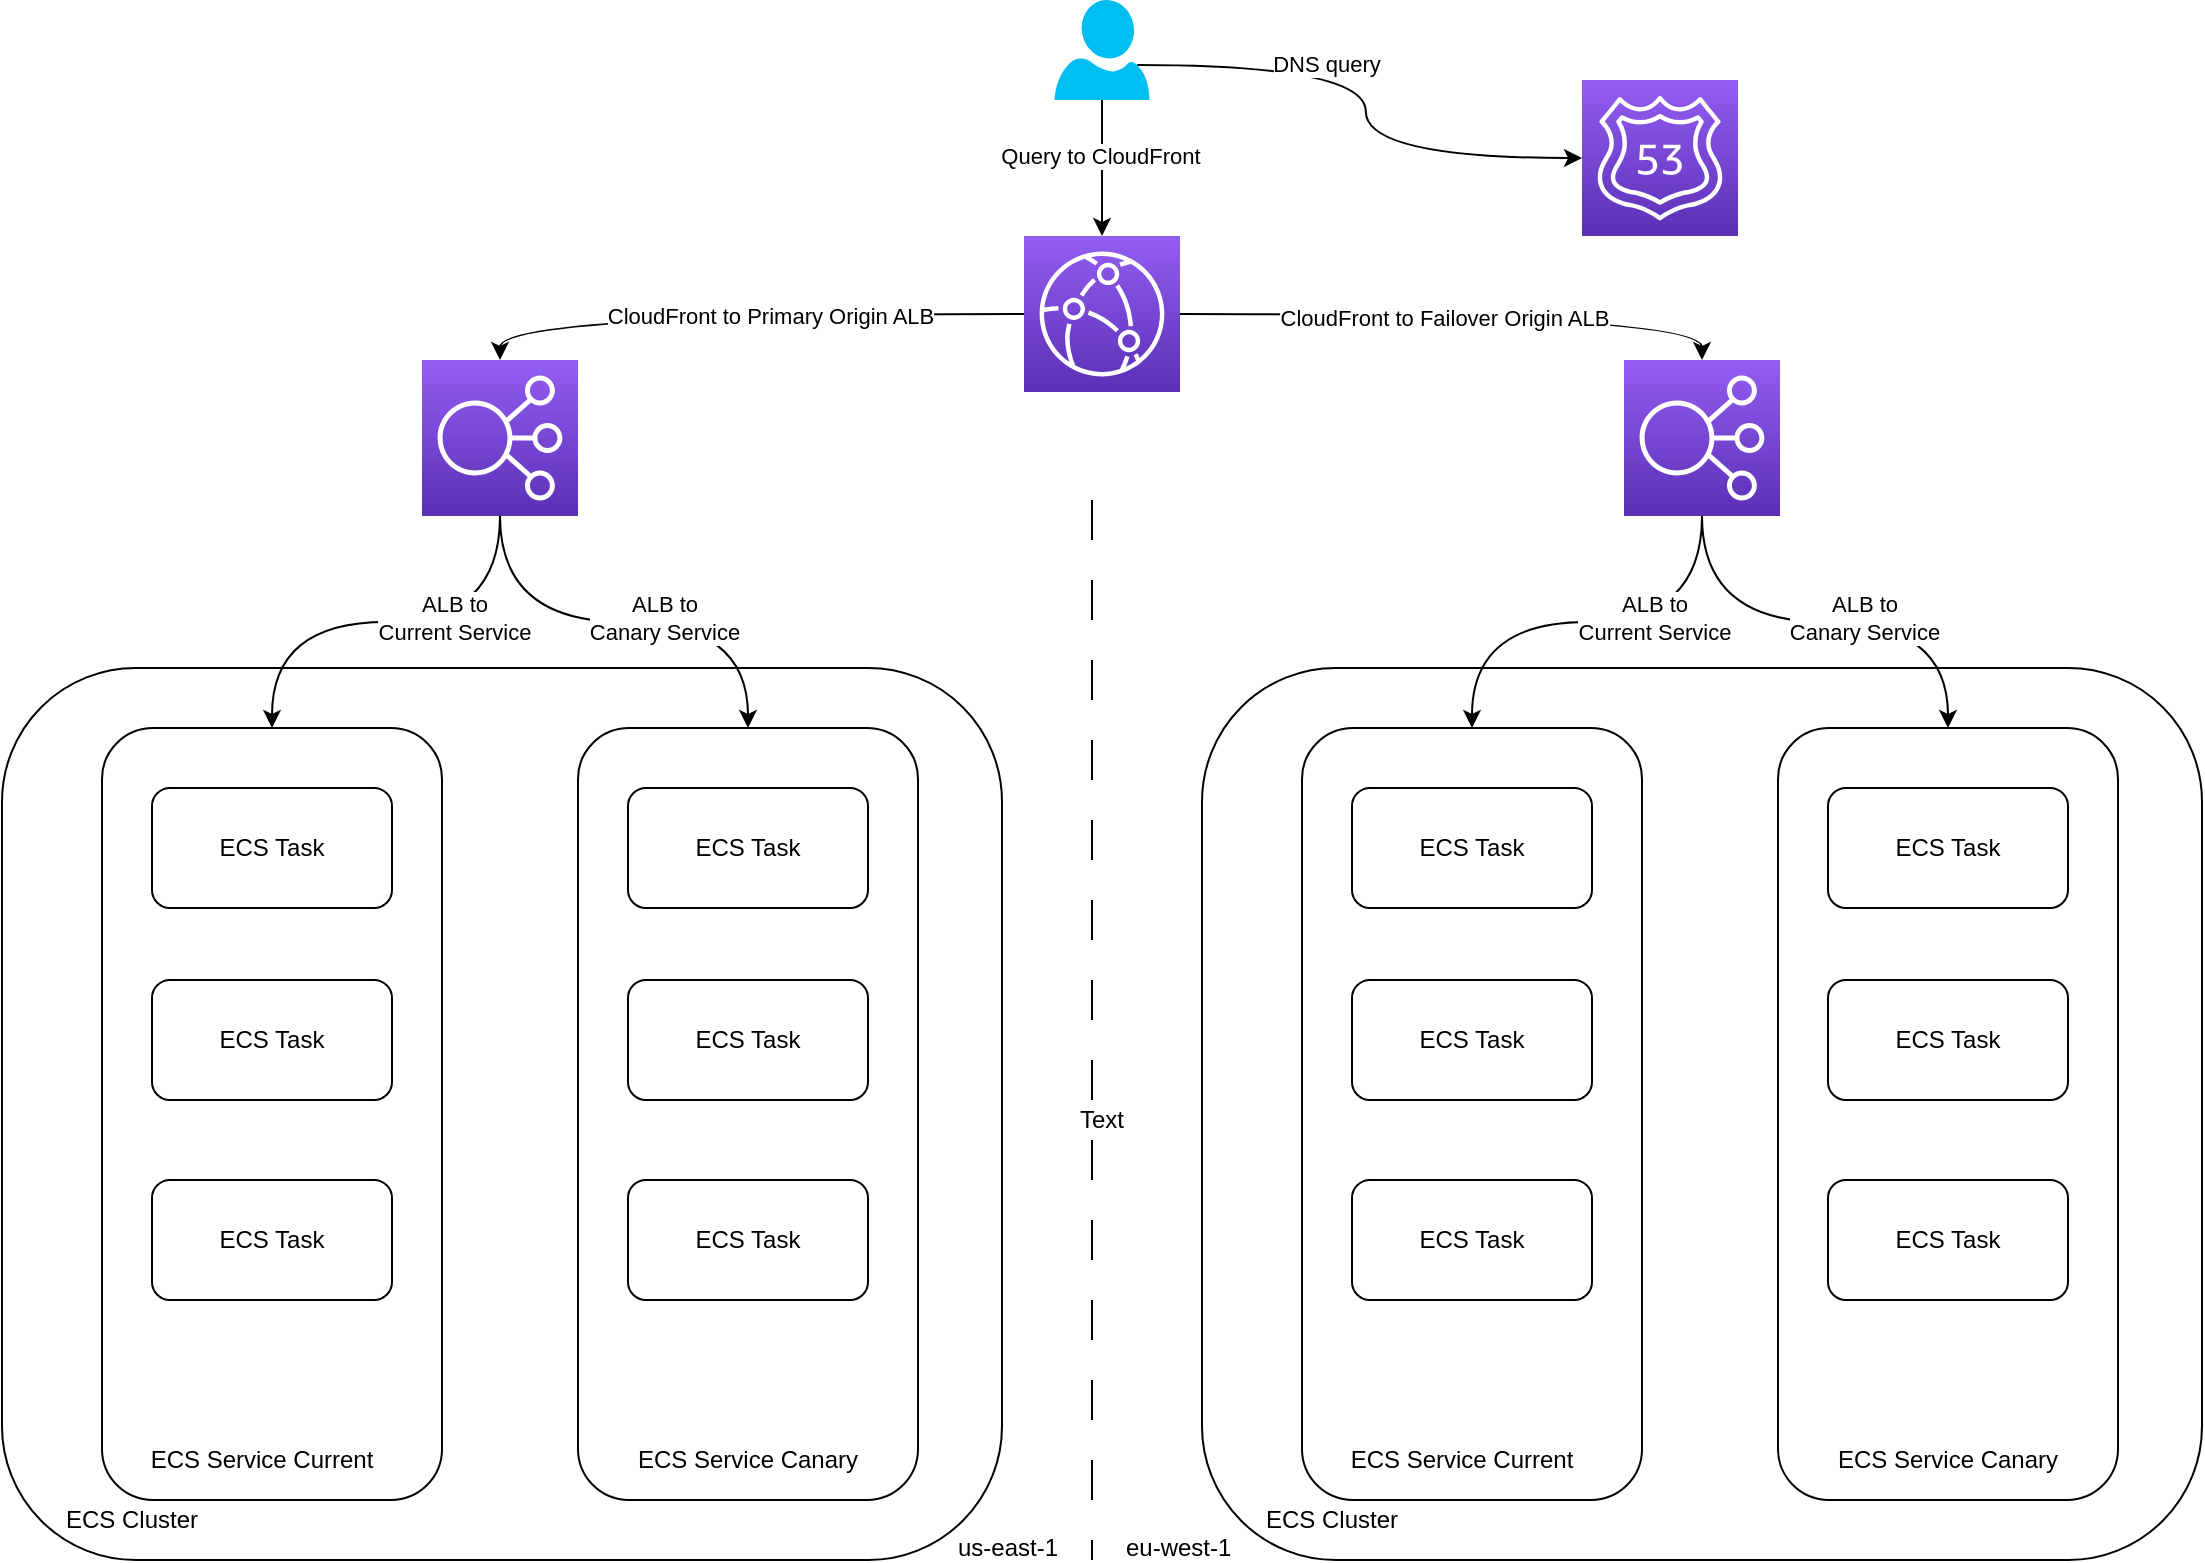 <mxfile version="14.3.0" type="device"><diagram id="2WIsawp7nmkzgMrdQz8m" name="Page-1"><mxGraphModel dx="2062" dy="1135" grid="1" gridSize="10" guides="1" tooltips="1" connect="1" arrows="1" fold="1" page="1" pageScale="1" pageWidth="1169" pageHeight="827" math="0" shadow="0"><root><mxCell id="0"/><mxCell id="1" parent="0"/><mxCell id="fHgE4lwdWyhglOOVYAwi-5" value="" style="line;strokeWidth=1;direction=south;html=1;dashed=1;dashPattern=20 20;" parent="1" vertex="1"><mxGeometry x="570" y="270" width="10" height="530" as="geometry"/></mxCell><mxCell id="fHgE4lwdWyhglOOVYAwi-6" value="us-east-1" style="text;align=right;" parent="1" vertex="1"><mxGeometry x="500" y="780" width="60" height="20" as="geometry"/></mxCell><mxCell id="fHgE4lwdWyhglOOVYAwi-7" value="eu-west-1" style="text;align=left;" parent="1" vertex="1"><mxGeometry x="590" y="780" width="60" height="20" as="geometry"/></mxCell><mxCell id="r2Rv35IqXxBrIvkSAIv_-2" value="" style="points=[[0,0,0],[0.25,0,0],[0.5,0,0],[0.75,0,0],[1,0,0],[0,1,0],[0.25,1,0],[0.5,1,0],[0.75,1,0],[1,1,0],[0,0.25,0],[0,0.5,0],[0,0.75,0],[1,0.25,0],[1,0.5,0],[1,0.75,0]];outlineConnect=0;fontColor=#232F3E;gradientColor=#945DF2;gradientDirection=north;fillColor=#5A30B5;strokeColor=#ffffff;dashed=0;verticalLabelPosition=bottom;verticalAlign=top;align=center;html=1;fontSize=12;fontStyle=0;aspect=fixed;shape=mxgraph.aws4.resourceIcon;resIcon=mxgraph.aws4.route_53;" vertex="1" parent="1"><mxGeometry x="820" y="60" width="78" height="78" as="geometry"/></mxCell><mxCell id="r2Rv35IqXxBrIvkSAIv_-42" style="edgeStyle=orthogonalEdgeStyle;rounded=0;orthogonalLoop=1;jettySize=auto;html=1;exitX=0;exitY=0.5;exitDx=0;exitDy=0;exitPerimeter=0;entryX=0.5;entryY=0;entryDx=0;entryDy=0;entryPerimeter=0;curved=1;" edge="1" parent="1" source="r2Rv35IqXxBrIvkSAIv_-3" target="r2Rv35IqXxBrIvkSAIv_-5"><mxGeometry relative="1" as="geometry"/></mxCell><mxCell id="r2Rv35IqXxBrIvkSAIv_-43" value="CloudFront to Primary Origin ALB" style="edgeLabel;html=1;align=center;verticalAlign=middle;resizable=0;points=[];" vertex="1" connectable="0" parent="r2Rv35IqXxBrIvkSAIv_-42"><mxGeometry x="-0.108" y="1" relative="1" as="geometry"><mxPoint as="offset"/></mxGeometry></mxCell><mxCell id="r2Rv35IqXxBrIvkSAIv_-44" style="edgeStyle=orthogonalEdgeStyle;rounded=0;orthogonalLoop=1;jettySize=auto;html=1;exitX=1;exitY=0.5;exitDx=0;exitDy=0;exitPerimeter=0;entryX=0.5;entryY=0;entryDx=0;entryDy=0;entryPerimeter=0;curved=1;" edge="1" parent="1" source="r2Rv35IqXxBrIvkSAIv_-3" target="r2Rv35IqXxBrIvkSAIv_-6"><mxGeometry relative="1" as="geometry"/></mxCell><mxCell id="r2Rv35IqXxBrIvkSAIv_-45" value="CloudFront to Failover Origin ALB" style="edgeLabel;html=1;align=center;verticalAlign=middle;resizable=0;points=[];" vertex="1" connectable="0" parent="r2Rv35IqXxBrIvkSAIv_-44"><mxGeometry x="-0.074" y="-2" relative="1" as="geometry"><mxPoint as="offset"/></mxGeometry></mxCell><mxCell id="r2Rv35IqXxBrIvkSAIv_-3" value="" style="points=[[0,0,0],[0.25,0,0],[0.5,0,0],[0.75,0,0],[1,0,0],[0,1,0],[0.25,1,0],[0.5,1,0],[0.75,1,0],[1,1,0],[0,0.25,0],[0,0.5,0],[0,0.75,0],[1,0.25,0],[1,0.5,0],[1,0.75,0]];outlineConnect=0;fontColor=#232F3E;gradientColor=#945DF2;gradientDirection=north;fillColor=#5A30B5;strokeColor=#ffffff;dashed=0;verticalLabelPosition=bottom;verticalAlign=top;align=center;html=1;fontSize=12;fontStyle=0;aspect=fixed;shape=mxgraph.aws4.resourceIcon;resIcon=mxgraph.aws4.cloudfront;" vertex="1" parent="1"><mxGeometry x="541" y="138" width="78" height="78" as="geometry"/></mxCell><mxCell id="r2Rv35IqXxBrIvkSAIv_-38" style="edgeStyle=orthogonalEdgeStyle;rounded=0;orthogonalLoop=1;jettySize=auto;html=1;exitX=0.87;exitY=0.65;exitDx=0;exitDy=0;exitPerimeter=0;curved=1;" edge="1" parent="1" source="r2Rv35IqXxBrIvkSAIv_-4" target="r2Rv35IqXxBrIvkSAIv_-2"><mxGeometry relative="1" as="geometry"/></mxCell><mxCell id="r2Rv35IqXxBrIvkSAIv_-39" value="DNS query" style="edgeLabel;html=1;align=center;verticalAlign=middle;resizable=0;points=[];" vertex="1" connectable="0" parent="r2Rv35IqXxBrIvkSAIv_-38"><mxGeometry x="-0.299" y="1" relative="1" as="geometry"><mxPoint as="offset"/></mxGeometry></mxCell><mxCell id="r2Rv35IqXxBrIvkSAIv_-40" style="edgeStyle=orthogonalEdgeStyle;rounded=0;orthogonalLoop=1;jettySize=auto;html=1;exitX=0.5;exitY=1;exitDx=0;exitDy=0;exitPerimeter=0;curved=1;" edge="1" parent="1" source="r2Rv35IqXxBrIvkSAIv_-4" target="r2Rv35IqXxBrIvkSAIv_-3"><mxGeometry relative="1" as="geometry"><Array as="points"><mxPoint x="580" y="110"/><mxPoint x="580" y="110"/></Array></mxGeometry></mxCell><mxCell id="r2Rv35IqXxBrIvkSAIv_-41" value="Query to CloudFront" style="edgeLabel;html=1;align=center;verticalAlign=middle;resizable=0;points=[];" vertex="1" connectable="0" parent="r2Rv35IqXxBrIvkSAIv_-40"><mxGeometry x="-0.182" y="-1" relative="1" as="geometry"><mxPoint as="offset"/></mxGeometry></mxCell><mxCell id="r2Rv35IqXxBrIvkSAIv_-4" value="" style="verticalLabelPosition=bottom;html=1;verticalAlign=top;align=center;strokeColor=none;fillColor=#00BEF2;shape=mxgraph.azure.user;" vertex="1" parent="1"><mxGeometry x="556.25" y="20" width="47.5" height="50" as="geometry"/></mxCell><mxCell id="r2Rv35IqXxBrIvkSAIv_-5" value="" style="points=[[0,0,0],[0.25,0,0],[0.5,0,0],[0.75,0,0],[1,0,0],[0,1,0],[0.25,1,0],[0.5,1,0],[0.75,1,0],[1,1,0],[0,0.25,0],[0,0.5,0],[0,0.75,0],[1,0.25,0],[1,0.5,0],[1,0.75,0]];outlineConnect=0;fontColor=#232F3E;gradientColor=#945DF2;gradientDirection=north;fillColor=#5A30B5;strokeColor=#ffffff;dashed=0;verticalLabelPosition=bottom;verticalAlign=top;align=center;html=1;fontSize=12;fontStyle=0;aspect=fixed;shape=mxgraph.aws4.resourceIcon;resIcon=mxgraph.aws4.elastic_load_balancing;" vertex="1" parent="1"><mxGeometry x="240" y="200" width="78" height="78" as="geometry"/></mxCell><mxCell id="r2Rv35IqXxBrIvkSAIv_-6" value="" style="points=[[0,0,0],[0.25,0,0],[0.5,0,0],[0.75,0,0],[1,0,0],[0,1,0],[0.25,1,0],[0.5,1,0],[0.75,1,0],[1,1,0],[0,0.25,0],[0,0.5,0],[0,0.75,0],[1,0.25,0],[1,0.5,0],[1,0.75,0]];outlineConnect=0;fontColor=#232F3E;gradientColor=#945DF2;gradientDirection=north;fillColor=#5A30B5;strokeColor=#ffffff;dashed=0;verticalLabelPosition=bottom;verticalAlign=top;align=center;html=1;fontSize=12;fontStyle=0;aspect=fixed;shape=mxgraph.aws4.resourceIcon;resIcon=mxgraph.aws4.elastic_load_balancing;" vertex="1" parent="1"><mxGeometry x="841" y="200" width="78" height="78" as="geometry"/></mxCell><mxCell id="r2Rv35IqXxBrIvkSAIv_-10" value="Text" style="text;html=1;strokeColor=none;fillColor=none;align=center;verticalAlign=middle;whiteSpace=wrap;rounded=0;" vertex="1" parent="1"><mxGeometry x="560" y="570" width="40" height="20" as="geometry"/></mxCell><mxCell id="r2Rv35IqXxBrIvkSAIv_-23" value="" style="group" vertex="1" connectable="0" parent="1"><mxGeometry x="30" y="354" width="500" height="446" as="geometry"/></mxCell><mxCell id="r2Rv35IqXxBrIvkSAIv_-9" value="" style="rounded=1;whiteSpace=wrap;html=1;" vertex="1" parent="r2Rv35IqXxBrIvkSAIv_-23"><mxGeometry width="500" height="446" as="geometry"/></mxCell><mxCell id="r2Rv35IqXxBrIvkSAIv_-11" value="ECS Cluster" style="text;html=1;strokeColor=none;fillColor=none;align=center;verticalAlign=middle;whiteSpace=wrap;rounded=0;" vertex="1" parent="r2Rv35IqXxBrIvkSAIv_-23"><mxGeometry x="10" y="406" width="110" height="40" as="geometry"/></mxCell><mxCell id="r2Rv35IqXxBrIvkSAIv_-12" value="" style="rounded=1;whiteSpace=wrap;html=1;" vertex="1" parent="r2Rv35IqXxBrIvkSAIv_-23"><mxGeometry x="50" y="30" width="170" height="386" as="geometry"/></mxCell><mxCell id="r2Rv35IqXxBrIvkSAIv_-13" value="" style="rounded=1;whiteSpace=wrap;html=1;" vertex="1" parent="r2Rv35IqXxBrIvkSAIv_-23"><mxGeometry x="288" y="30" width="170" height="386" as="geometry"/></mxCell><mxCell id="r2Rv35IqXxBrIvkSAIv_-15" value="ECS Service Current" style="text;html=1;strokeColor=none;fillColor=none;align=center;verticalAlign=middle;whiteSpace=wrap;rounded=0;" vertex="1" parent="r2Rv35IqXxBrIvkSAIv_-23"><mxGeometry x="60" y="386" width="140" height="20" as="geometry"/></mxCell><mxCell id="r2Rv35IqXxBrIvkSAIv_-16" value="ECS Service Canary" style="text;html=1;strokeColor=none;fillColor=none;align=center;verticalAlign=middle;whiteSpace=wrap;rounded=0;" vertex="1" parent="r2Rv35IqXxBrIvkSAIv_-23"><mxGeometry x="303" y="386" width="140" height="20" as="geometry"/></mxCell><mxCell id="r2Rv35IqXxBrIvkSAIv_-17" value="ECS Task" style="rounded=1;whiteSpace=wrap;html=1;" vertex="1" parent="r2Rv35IqXxBrIvkSAIv_-23"><mxGeometry x="75" y="60" width="120" height="60" as="geometry"/></mxCell><mxCell id="r2Rv35IqXxBrIvkSAIv_-18" value="ECS Task" style="rounded=1;whiteSpace=wrap;html=1;" vertex="1" parent="r2Rv35IqXxBrIvkSAIv_-23"><mxGeometry x="75" y="156" width="120" height="60" as="geometry"/></mxCell><mxCell id="r2Rv35IqXxBrIvkSAIv_-19" value="ECS Task" style="rounded=1;whiteSpace=wrap;html=1;" vertex="1" parent="r2Rv35IqXxBrIvkSAIv_-23"><mxGeometry x="75" y="256" width="120" height="60" as="geometry"/></mxCell><mxCell id="r2Rv35IqXxBrIvkSAIv_-20" value="ECS Task" style="rounded=1;whiteSpace=wrap;html=1;" vertex="1" parent="r2Rv35IqXxBrIvkSAIv_-23"><mxGeometry x="313" y="60" width="120" height="60" as="geometry"/></mxCell><mxCell id="r2Rv35IqXxBrIvkSAIv_-21" value="ECS Task" style="rounded=1;whiteSpace=wrap;html=1;" vertex="1" parent="r2Rv35IqXxBrIvkSAIv_-23"><mxGeometry x="313" y="156" width="120" height="60" as="geometry"/></mxCell><mxCell id="r2Rv35IqXxBrIvkSAIv_-22" value="ECS Task" style="rounded=1;whiteSpace=wrap;html=1;" vertex="1" parent="r2Rv35IqXxBrIvkSAIv_-23"><mxGeometry x="313" y="256" width="120" height="60" as="geometry"/></mxCell><mxCell id="r2Rv35IqXxBrIvkSAIv_-24" value="" style="group" vertex="1" connectable="0" parent="1"><mxGeometry x="630" y="354" width="500" height="446" as="geometry"/></mxCell><mxCell id="r2Rv35IqXxBrIvkSAIv_-25" value="" style="rounded=1;whiteSpace=wrap;html=1;" vertex="1" parent="r2Rv35IqXxBrIvkSAIv_-24"><mxGeometry width="500" height="446" as="geometry"/></mxCell><mxCell id="r2Rv35IqXxBrIvkSAIv_-26" value="ECS Cluster" style="text;html=1;strokeColor=none;fillColor=none;align=center;verticalAlign=middle;whiteSpace=wrap;rounded=0;" vertex="1" parent="r2Rv35IqXxBrIvkSAIv_-24"><mxGeometry x="10" y="406" width="110" height="40" as="geometry"/></mxCell><mxCell id="r2Rv35IqXxBrIvkSAIv_-27" value="" style="rounded=1;whiteSpace=wrap;html=1;" vertex="1" parent="r2Rv35IqXxBrIvkSAIv_-24"><mxGeometry x="50" y="30" width="170" height="386" as="geometry"/></mxCell><mxCell id="r2Rv35IqXxBrIvkSAIv_-28" value="" style="rounded=1;whiteSpace=wrap;html=1;" vertex="1" parent="r2Rv35IqXxBrIvkSAIv_-24"><mxGeometry x="288" y="30" width="170" height="386" as="geometry"/></mxCell><mxCell id="r2Rv35IqXxBrIvkSAIv_-29" value="ECS Service Current" style="text;html=1;strokeColor=none;fillColor=none;align=center;verticalAlign=middle;whiteSpace=wrap;rounded=0;" vertex="1" parent="r2Rv35IqXxBrIvkSAIv_-24"><mxGeometry x="60" y="386" width="140" height="20" as="geometry"/></mxCell><mxCell id="r2Rv35IqXxBrIvkSAIv_-30" value="ECS Service Canary" style="text;html=1;strokeColor=none;fillColor=none;align=center;verticalAlign=middle;whiteSpace=wrap;rounded=0;" vertex="1" parent="r2Rv35IqXxBrIvkSAIv_-24"><mxGeometry x="303" y="386" width="140" height="20" as="geometry"/></mxCell><mxCell id="r2Rv35IqXxBrIvkSAIv_-31" value="ECS Task" style="rounded=1;whiteSpace=wrap;html=1;" vertex="1" parent="r2Rv35IqXxBrIvkSAIv_-24"><mxGeometry x="75" y="60" width="120" height="60" as="geometry"/></mxCell><mxCell id="r2Rv35IqXxBrIvkSAIv_-32" value="ECS Task" style="rounded=1;whiteSpace=wrap;html=1;" vertex="1" parent="r2Rv35IqXxBrIvkSAIv_-24"><mxGeometry x="75" y="156" width="120" height="60" as="geometry"/></mxCell><mxCell id="r2Rv35IqXxBrIvkSAIv_-33" value="ECS Task" style="rounded=1;whiteSpace=wrap;html=1;" vertex="1" parent="r2Rv35IqXxBrIvkSAIv_-24"><mxGeometry x="75" y="256" width="120" height="60" as="geometry"/></mxCell><mxCell id="r2Rv35IqXxBrIvkSAIv_-34" value="ECS Task" style="rounded=1;whiteSpace=wrap;html=1;" vertex="1" parent="r2Rv35IqXxBrIvkSAIv_-24"><mxGeometry x="313" y="60" width="120" height="60" as="geometry"/></mxCell><mxCell id="r2Rv35IqXxBrIvkSAIv_-35" value="ECS Task" style="rounded=1;whiteSpace=wrap;html=1;" vertex="1" parent="r2Rv35IqXxBrIvkSAIv_-24"><mxGeometry x="313" y="156" width="120" height="60" as="geometry"/></mxCell><mxCell id="r2Rv35IqXxBrIvkSAIv_-36" value="ECS Task" style="rounded=1;whiteSpace=wrap;html=1;" vertex="1" parent="r2Rv35IqXxBrIvkSAIv_-24"><mxGeometry x="313" y="256" width="120" height="60" as="geometry"/></mxCell><mxCell id="r2Rv35IqXxBrIvkSAIv_-46" style="edgeStyle=orthogonalEdgeStyle;rounded=0;orthogonalLoop=1;jettySize=auto;html=1;exitX=0.5;exitY=1;exitDx=0;exitDy=0;exitPerimeter=0;curved=1;" edge="1" parent="1" source="r2Rv35IqXxBrIvkSAIv_-5" target="r2Rv35IqXxBrIvkSAIv_-12"><mxGeometry relative="1" as="geometry"/></mxCell><mxCell id="r2Rv35IqXxBrIvkSAIv_-47" value="&lt;div&gt;ALB to&lt;/div&gt;&lt;div&gt;Current Service&lt;/div&gt;" style="edgeLabel;html=1;align=center;verticalAlign=middle;resizable=0;points=[];" vertex="1" connectable="0" parent="r2Rv35IqXxBrIvkSAIv_-46"><mxGeometry x="-0.303" y="-2" relative="1" as="geometry"><mxPoint as="offset"/></mxGeometry></mxCell><mxCell id="r2Rv35IqXxBrIvkSAIv_-48" style="edgeStyle=orthogonalEdgeStyle;curved=1;rounded=0;orthogonalLoop=1;jettySize=auto;html=1;exitX=0.5;exitY=1;exitDx=0;exitDy=0;exitPerimeter=0;entryX=0.5;entryY=0;entryDx=0;entryDy=0;" edge="1" parent="1" source="r2Rv35IqXxBrIvkSAIv_-5" target="r2Rv35IqXxBrIvkSAIv_-13"><mxGeometry relative="1" as="geometry"/></mxCell><mxCell id="r2Rv35IqXxBrIvkSAIv_-49" value="&lt;div&gt;ALB to &lt;br&gt;&lt;/div&gt;&lt;div&gt;Canary Service&lt;br&gt;&lt;/div&gt;" style="edgeLabel;html=1;align=center;verticalAlign=middle;resizable=0;points=[];" vertex="1" connectable="0" parent="r2Rv35IqXxBrIvkSAIv_-48"><mxGeometry x="0.168" y="2" relative="1" as="geometry"><mxPoint as="offset"/></mxGeometry></mxCell><mxCell id="r2Rv35IqXxBrIvkSAIv_-50" style="edgeStyle=orthogonalEdgeStyle;rounded=0;orthogonalLoop=1;jettySize=auto;html=1;curved=1;entryX=0.5;entryY=0;entryDx=0;entryDy=0;" edge="1" parent="1" source="r2Rv35IqXxBrIvkSAIv_-6" target="r2Rv35IqXxBrIvkSAIv_-27"><mxGeometry relative="1" as="geometry"><mxPoint x="845" y="318" as="sourcePoint"/><mxPoint x="730" y="404" as="targetPoint"/></mxGeometry></mxCell><mxCell id="r2Rv35IqXxBrIvkSAIv_-51" value="&lt;div&gt;ALB to&lt;/div&gt;&lt;div&gt;Current Service&lt;/div&gt;" style="edgeLabel;html=1;align=center;verticalAlign=middle;resizable=0;points=[];" vertex="1" connectable="0" parent="r2Rv35IqXxBrIvkSAIv_-50"><mxGeometry x="-0.303" y="-2" relative="1" as="geometry"><mxPoint as="offset"/></mxGeometry></mxCell><mxCell id="r2Rv35IqXxBrIvkSAIv_-52" style="edgeStyle=orthogonalEdgeStyle;curved=1;rounded=0;orthogonalLoop=1;jettySize=auto;html=1;exitX=0.5;exitY=1;exitDx=0;exitDy=0;exitPerimeter=0;" edge="1" parent="1" source="r2Rv35IqXxBrIvkSAIv_-6" target="r2Rv35IqXxBrIvkSAIv_-28"><mxGeometry relative="1" as="geometry"><mxPoint x="840" y="318" as="sourcePoint"/><mxPoint x="963" y="404" as="targetPoint"/></mxGeometry></mxCell><mxCell id="r2Rv35IqXxBrIvkSAIv_-53" value="&lt;div&gt;ALB to &lt;br&gt;&lt;/div&gt;&lt;div&gt;Canary Service&lt;br&gt;&lt;/div&gt;" style="edgeLabel;html=1;align=center;verticalAlign=middle;resizable=0;points=[];" vertex="1" connectable="0" parent="r2Rv35IqXxBrIvkSAIv_-52"><mxGeometry x="0.168" y="2" relative="1" as="geometry"><mxPoint as="offset"/></mxGeometry></mxCell></root></mxGraphModel></diagram></mxfile>